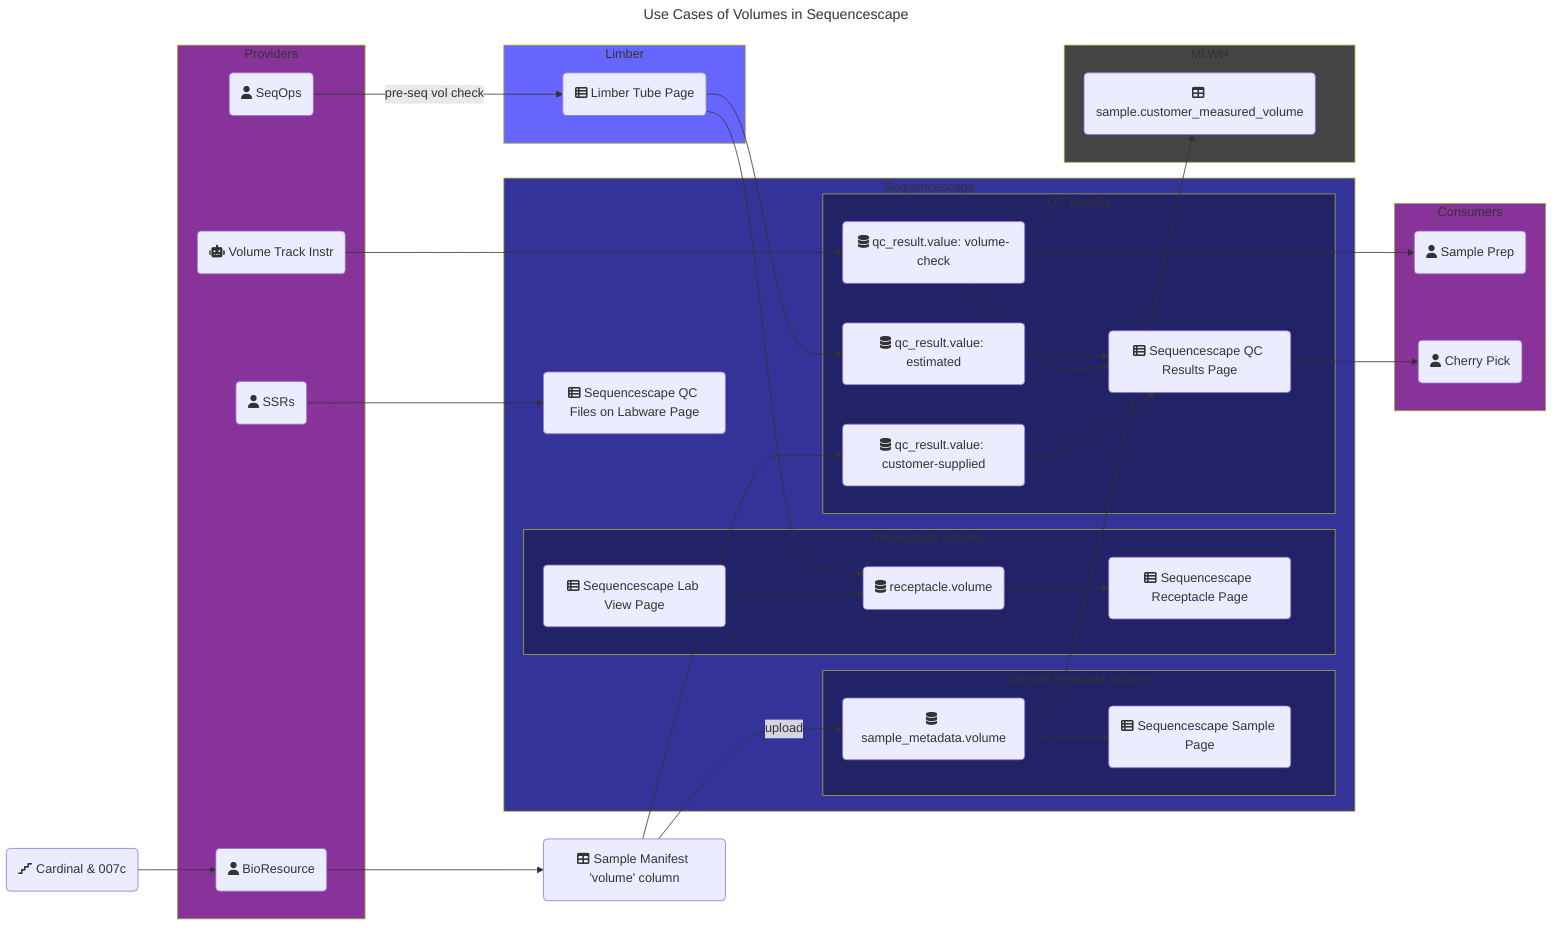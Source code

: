 ---
title: Use Cases of Volumes in Sequencescape
---
flowchart LR
    %% Nodes
        PL_Car07c(fa:fa-stairs Cardinal & 007c)
        %% Users
        User_BioRes(fa:fa-user BioResource)
        User_SeqOps(fa:fa-user SeqOps)
        User_SamplePrep(fa:fa-user Sample Prep)
        User_VolTrackInstr(fa:fa-robot Volume Track Instr)
        User_CherryPick(fa:fa-user Cherry Pick)
        User_SSR(fa:fa-user SSRs)
        %% Interface
        Pg_LB_Tube(fa:fa-table-list Limber Tube Page)
        Pg_SS_Sample(fa:fa-table-list Sequencescape Sample Page)
        Pg_SS_LabView(fa:fa-table-list Sequencescape Lab View Page)
        Pg_SS_Receptacle(fa:fa-table-list Sequencescape Receptacle Page)
        Pg_SS_QcResults(fa:fa-table-list Sequencescape QC Results Page)
        Pg_SS_QcFileLabware(fa:fa-table-list Sequencescape QC Files on Labware Page)
        %% Data
        Mn_SampleVolCol(fa:fa-table Sample Manifest 'volume' column)
        DB_SS_ReceptacleVol(fa:fa-database receptacle.volume)
        DB_SS_SampleMetDatVol(fa:fa-database sample_metadata.volume)
        DB_SS_QcResultVolChk(fa:fa-database qc_result.value: volume-check)
        DB_SS_QcResultCusSup(fa:fa-database qc_result.value: customer-supplied)
        DB_SS_QcResultEstVol(fa:fa-database qc_result.value: estimated)
        DB_MLWH_SampleCustMeasVol(fa:fa-table sample.customer_measured_volume)

    %% Groupings of nodes
        subgraph Providers
            User_BioRes
            User_SeqOps
            User_SSR
            User_VolTrackInstr
        end
        subgraph Limber
            Pg_LB_Tube
        end
        subgraph Sequencescape
            Pg_SS_QcFileLabware
            subgraph Graph_SS_SMV["Sample Metadata Volume"]
                DB_SS_SampleMetDatVol
                Pg_SS_Sample
            end
            subgraph Graph_SS_RV["Receptacle Volume"]
                Pg_SS_LabView
                DB_SS_ReceptacleVol
                Pg_SS_Receptacle
            end
            subgraph Graph_SS_QC["QC Results"]
                DB_SS_QcResultEstVol
                DB_SS_QcResultVolChk
                DB_SS_QcResultCusSup
                Pg_SS_QcResults
            end
        end
        subgraph MLWH
            DB_MLWH_SampleCustMeasVol
        end
        subgraph Consumers
            User_SamplePrep
            User_CherryPick
        end


    %% Edge connections between nodes
        PL_Car07c --> User_BioRes --> Mn_SampleVolCol -- upload --> DB_SS_SampleMetDatVol
        Mn_SampleVolCol --> DB_SS_QcResultCusSup
        User_VolTrackInstr --> DB_SS_QcResultVolChk --> User_SamplePrep
        User_SeqOps -- pre-seq vol check --> Pg_LB_Tube

        Pg_LB_Tube --> DB_SS_ReceptacleVol
        Pg_LB_Tube --> DB_SS_QcResultEstVol

        DB_SS_QcResultEstVol --> Pg_SS_QcResults
        DB_SS_QcResultVolChk --> Pg_SS_QcResults
        DB_SS_QcResultCusSup --> Pg_SS_QcResults
        Pg_SS_QcResults --> User_CherryPick

        DB_SS_SampleMetDatVol --> Pg_SS_Sample
        Pg_SS_LabView --> DB_SS_ReceptacleVol --> Pg_SS_Receptacle

        DB_SS_SampleMetDatVol --> DB_MLWH_SampleCustMeasVol

        User_SSR --> Pg_SS_QcFileLabware

    %% Subgraph styling
        classDef Users fill:#839;
        classDef Limber fill:#66f;
        classDef Sequencescape fill:#339;
        classDef SequencescapeSub fill:#226;
        classDef MLWH fill:#444;

        class Providers,Consumers Users;
        class Limber Limber;
        class Sequencescape Sequencescape;
        class Graph_SS_SMV,Graph_SS_RV,Graph_SS_QC SequencescapeSub;
        class MLWH MLWH;
